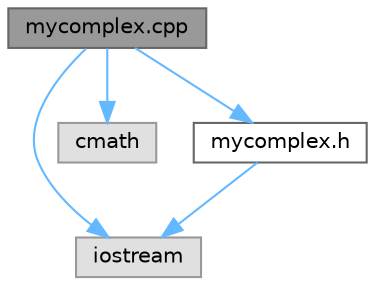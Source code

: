 digraph "mycomplex.cpp"
{
 // LATEX_PDF_SIZE
  bgcolor="transparent";
  edge [fontname=Helvetica,fontsize=10,labelfontname=Helvetica,labelfontsize=10];
  node [fontname=Helvetica,fontsize=10,shape=box,height=0.2,width=0.4];
  Node1 [id="Node000001",label="mycomplex.cpp",height=0.2,width=0.4,color="gray40", fillcolor="grey60", style="filled", fontcolor="black",tooltip="Файл описания методов класса Complexz."];
  Node1 -> Node2 [id="edge1_Node000001_Node000002",color="steelblue1",style="solid",tooltip=" "];
  Node2 [id="Node000002",label="iostream",height=0.2,width=0.4,color="grey60", fillcolor="#E0E0E0", style="filled",tooltip=" "];
  Node1 -> Node3 [id="edge2_Node000001_Node000003",color="steelblue1",style="solid",tooltip=" "];
  Node3 [id="Node000003",label="cmath",height=0.2,width=0.4,color="grey60", fillcolor="#E0E0E0", style="filled",tooltip=" "];
  Node1 -> Node4 [id="edge3_Node000001_Node000004",color="steelblue1",style="solid",tooltip=" "];
  Node4 [id="Node000004",label="mycomplex.h",height=0.2,width=0.4,color="grey40", fillcolor="white", style="filled",URL="$mycomplex_8h.html",tooltip="заголовочный файл класса Complex"];
  Node4 -> Node2 [id="edge4_Node000004_Node000002",color="steelblue1",style="solid",tooltip=" "];
}

